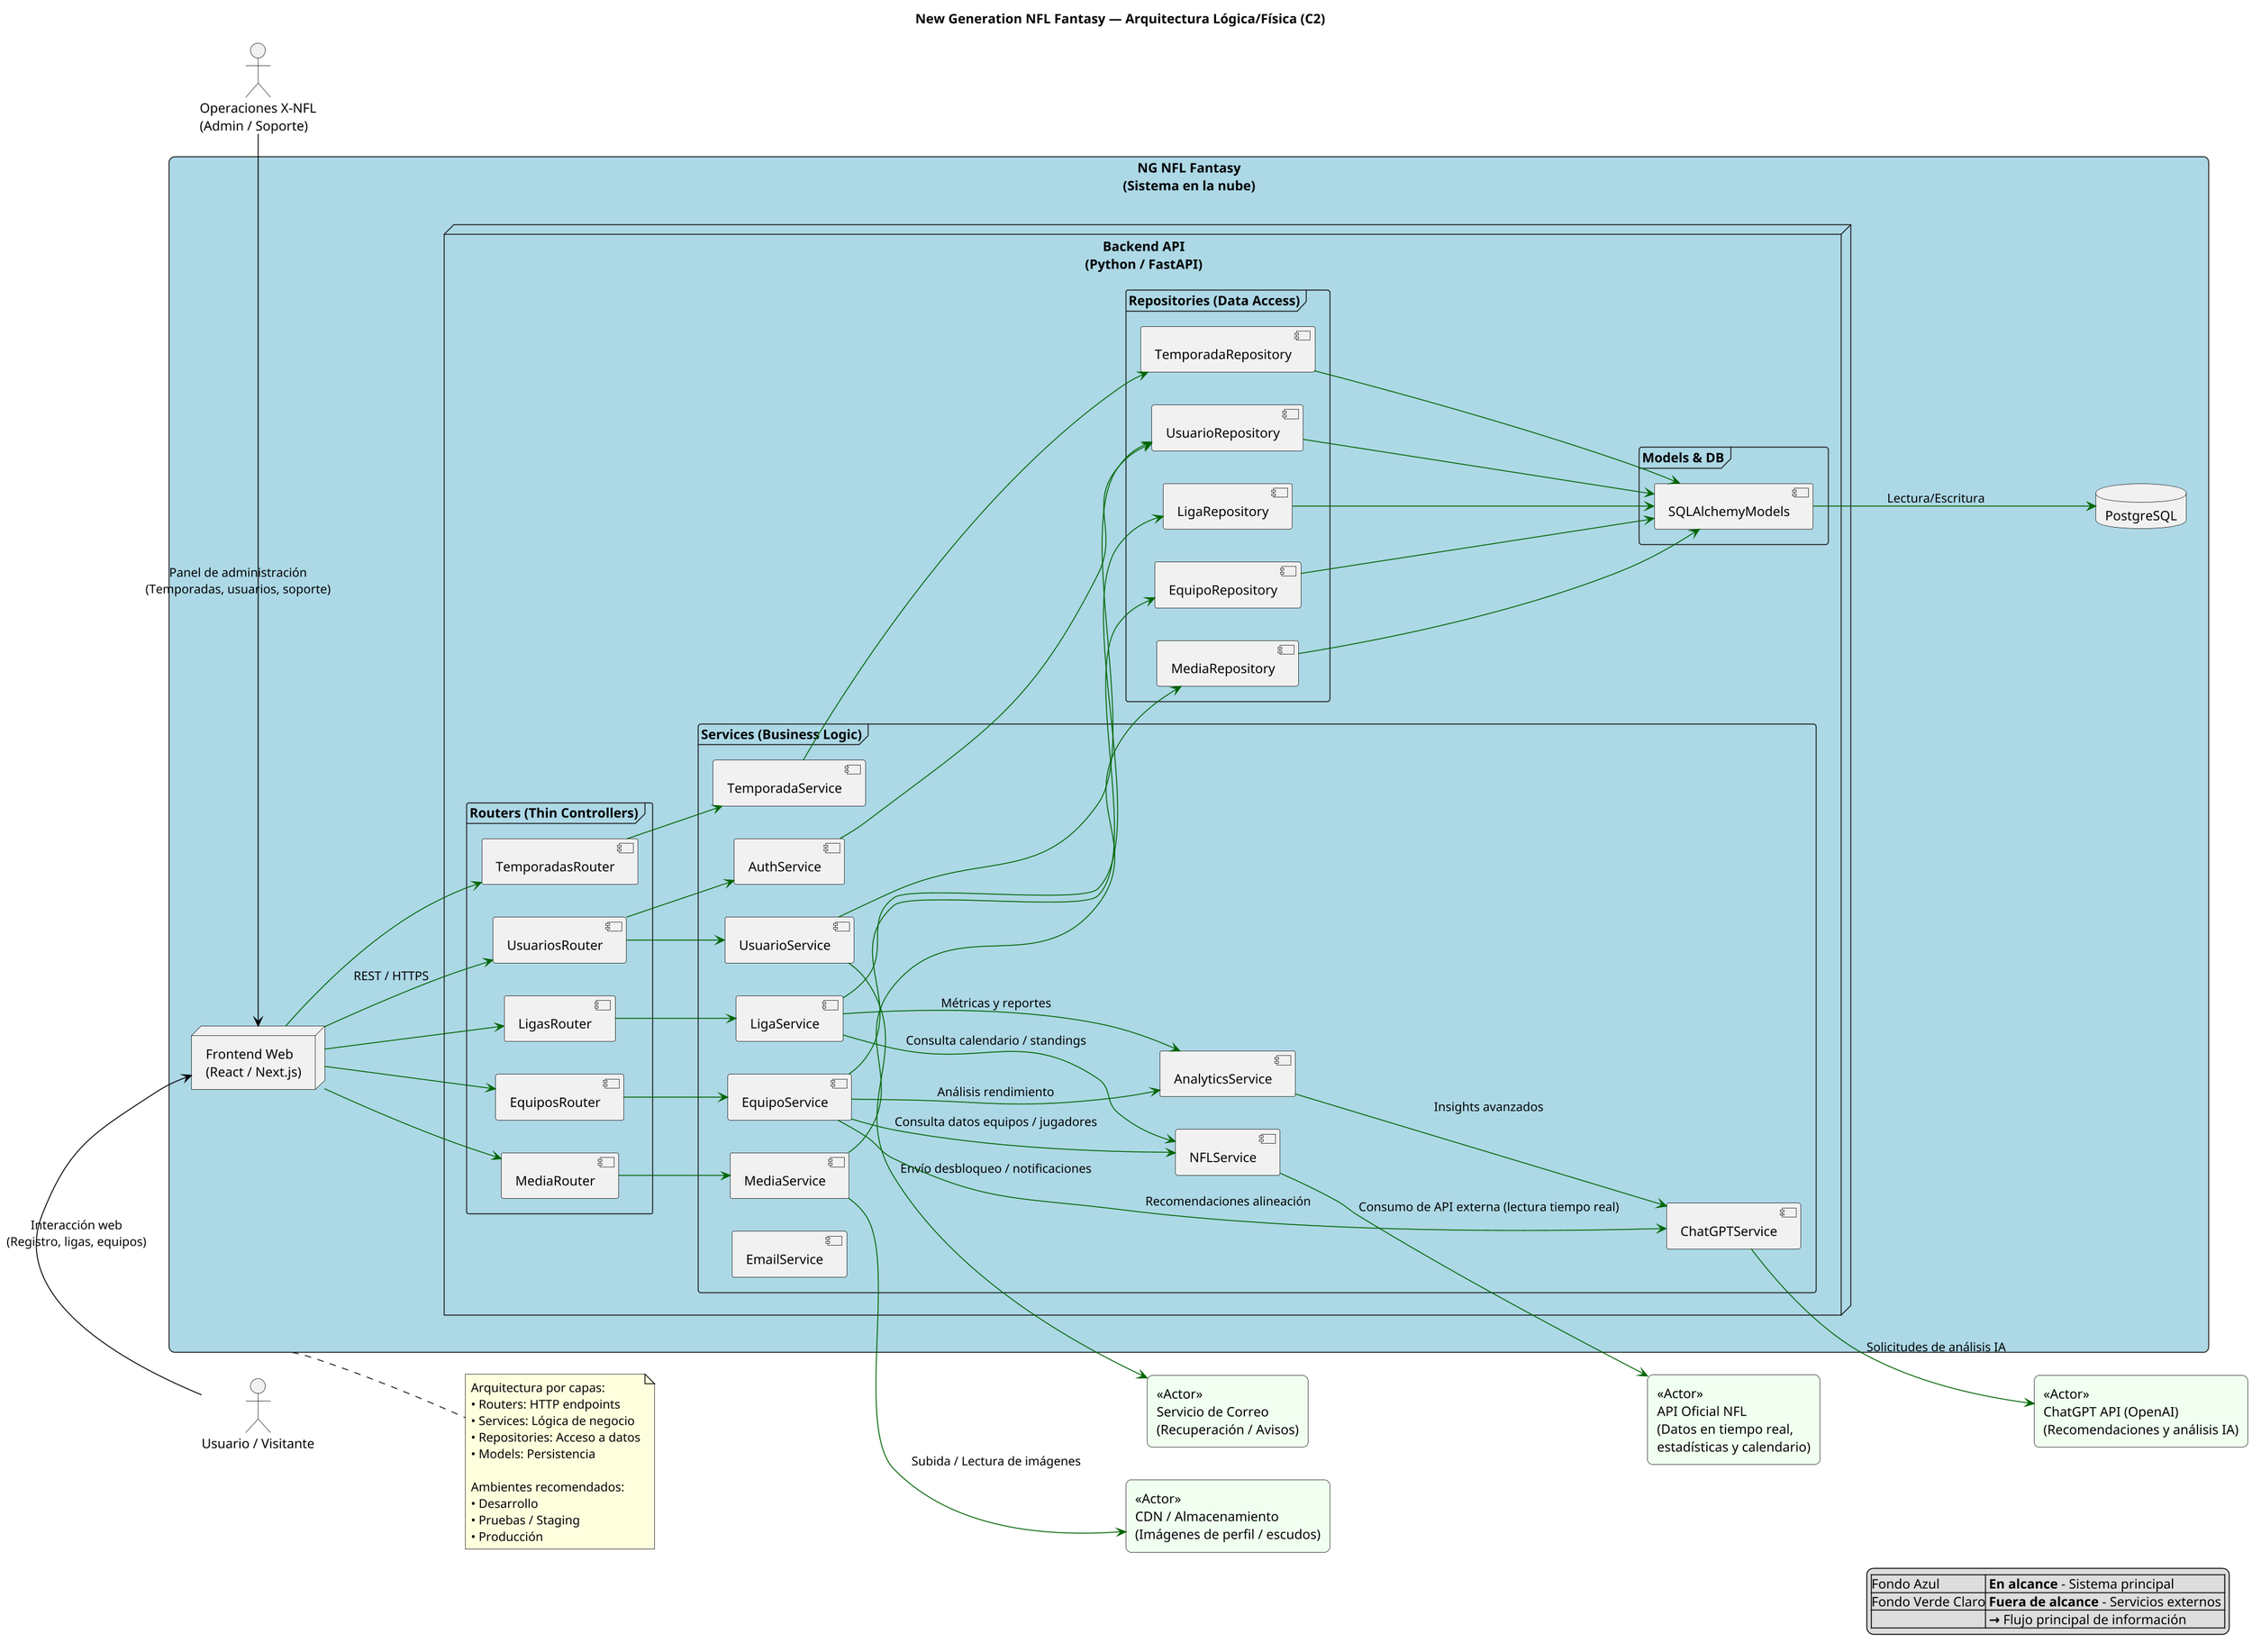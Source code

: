 @startuml C2
title New Generation NFL Fantasy — Arquitectura Lógica/Física (C2)

skinparam dpi 140
skinparam rectangle {
  RoundCorner 12
}
skinparam packageStyle rectangle
left to right direction

actor "Usuario / Visitante" as Usuario
actor "Operaciones X-NFL\n(Admin / Soporte)" as Admin

rectangle "NG NFL Fantasy\n(Sistema en la nube)" as Sistema #LightBlue {
  node "Frontend Web\n(React / Next.js)" as FRONT
  node "Backend API\n(Python / FastAPI)" as BACK {
    frame "Routers (Thin Controllers)" as Routers {
      component UsuariosRouter
      component EquiposRouter
      component LigasRouter
      component TemporadasRouter
      component MediaRouter
    }
    frame "Services (Business Logic)" as Services {
      component AuthService
      component UsuarioService
      component EquipoService
      component LigaService
      component TemporadaService
      component MediaService
      component NFLService
      component ChatGPTService
      component EmailService
      component AnalyticsService
    }
    frame "Repositories (Data Access)" as Repositories {
      component UsuarioRepository
      component EquipoRepository
      component LigaRepository
      component TemporadaRepository
      component MediaRepository
    }
    frame "Models & DB" as ModelsDB {
      component SQLAlchemyModels
    }
  }
  database "PostgreSQL" as DB

  FRONT -[#DarkGreen]-> UsuariosRouter : REST / HTTPS
  FRONT -[#DarkGreen]-> EquiposRouter
  FRONT -[#DarkGreen]-> LigasRouter
  FRONT -[#DarkGreen]-> TemporadasRouter
  FRONT -[#DarkGreen]-> MediaRouter

  UsuariosRouter -[#DarkGreen]-> UsuarioService
  EquiposRouter  -[#DarkGreen]-> EquipoService
  LigasRouter    -[#DarkGreen]-> LigaService
  TemporadasRouter -[#DarkGreen]-> TemporadaService
  MediaRouter    -[#DarkGreen]-> MediaService
  UsuariosRouter -[#DarkGreen]-> AuthService

  AuthService -[#DarkGreen]-> UsuarioRepository
  UsuarioService -[#DarkGreen]-> UsuarioRepository
  EquipoService -[#DarkGreen]-> EquipoRepository
  LigaService -[#DarkGreen]-> LigaRepository
  TemporadaService -[#DarkGreen]-> TemporadaRepository
  MediaService -[#DarkGreen]-> MediaRepository

  UsuarioRepository -[#DarkGreen]-> SQLAlchemyModels
  EquipoRepository -[#DarkGreen]-> SQLAlchemyModels
  LigaRepository -[#DarkGreen]-> SQLAlchemyModels
  TemporadaRepository -[#DarkGreen]-> SQLAlchemyModels
  MediaRepository -[#DarkGreen]-> SQLAlchemyModels
  SQLAlchemyModels -[#DarkGreen]-> DB : Lectura/Escritura
}

' Sistemas externos
rectangle "<<Actor>>\nAPI Oficial NFL\n(Datos en tiempo real,\nestadísticas y calendario)" as NFL #HoneyDew
rectangle "<<Actor>>\nChatGPT API (OpenAI)\n(Recomendaciones y análisis IA)" as CHATGPT #HoneyDew
rectangle "<<Actor>>\nServicio de Correo\n(Recuperación / Avisos)" as MAIL #HoneyDew
rectangle "<<Actor>>\nCDN / Almacenamiento\n(Imágenes de perfil / escudos)" as CDN #HoneyDew

UsuarioService -[#DarkGreen]-> MAIL : Envío desbloqueo / notificaciones
MediaService -[#DarkGreen]-> CDN : Subida / Lectura de imágenes
EquipoService -[#DarkGreen]-> NFLService : Consulta datos equipos / jugadores
EquipoService -[#DarkGreen]-> ChatGPTService : Recomendaciones alineación
LigaService -[#DarkGreen]-> NFLService : Consulta calendario / standings
LigaService -[#DarkGreen]-> AnalyticsService : Métricas y reportes
EquipoService -[#DarkGreen]-> AnalyticsService : Análisis rendimiento
NFLService -[#DarkGreen]-> NFL : Consumo de API externa (lectura tiempo real)
ChatGPTService -[#DarkGreen]-> CHATGPT : Solicitudes de análisis IA
AnalyticsService -[#DarkGreen]-> ChatGPTService : Insights avanzados

' Actores externos
Usuario -[#Black]> FRONT : Interacción web\n(Registro, ligas, equipos)
Admin -[#Black]> FRONT : Panel de administración\n(Temporadas, usuarios, soporte)

note right of Sistema
  Arquitectura por capas:
  • Routers: HTTP endpoints
  • Services: Lógica de negocio
  • Repositories: Acceso a datos
  • Models: Persistencia

  Ambientes recomendados:
  • Desarrollo
  • Pruebas / Staging
  • Producción
end note

legend right
  |Fondo Azul| **En alcance** – Sistema principal |
  |Fondo Verde Claro| **Fuera de alcance** – Servicios externos |
  | | **→** Flujo principal de información |
endlegend
@enduml
